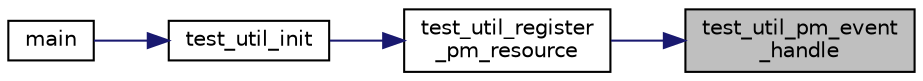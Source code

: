 digraph "test_util_pm_event_handle"
{
 // LATEX_PDF_SIZE
  edge [fontname="Helvetica",fontsize="10",labelfontname="Helvetica",labelfontsize="10"];
  node [fontname="Helvetica",fontsize="10",shape=record];
  rankdir="RL";
  Node1 [label="test_util_pm_event\l_handle",height=0.2,width=0.4,color="black", fillcolor="grey75", style="filled", fontcolor="black",tooltip="power manager event handle"];
  Node1 -> Node2 [dir="back",color="midnightblue",fontsize="10",style="solid"];
  Node2 [label="test_util_register\l_pm_resource",height=0.2,width=0.4,color="black", fillcolor="white", style="filled",URL="$test__util__qnx_8cpp.html#ac81419a6be6cf1dfff561a692e10ae2f",tooltip="create power manager channel, register power resource"];
  Node2 -> Node3 [dir="back",color="midnightblue",fontsize="10",style="solid"];
  Node3 [label="test_util_init",height=0.2,width=0.4,color="black", fillcolor="white", style="filled",URL="$test__util_8h.html#a51b3ee8caf13bc9900097aa5bfb3b548",tooltip="Initialize context that is to be used to display content on the screen."];
  Node3 -> Node4 [dir="back",color="midnightblue",fontsize="10",style="solid"];
  Node4 [label="main",height=0.2,width=0.4,color="black", fillcolor="white", style="filled",URL="$qcarcam__rvc_8cpp.html#a3c04138a5bfe5d72780bb7e82a18e627",tooltip=" "];
}
